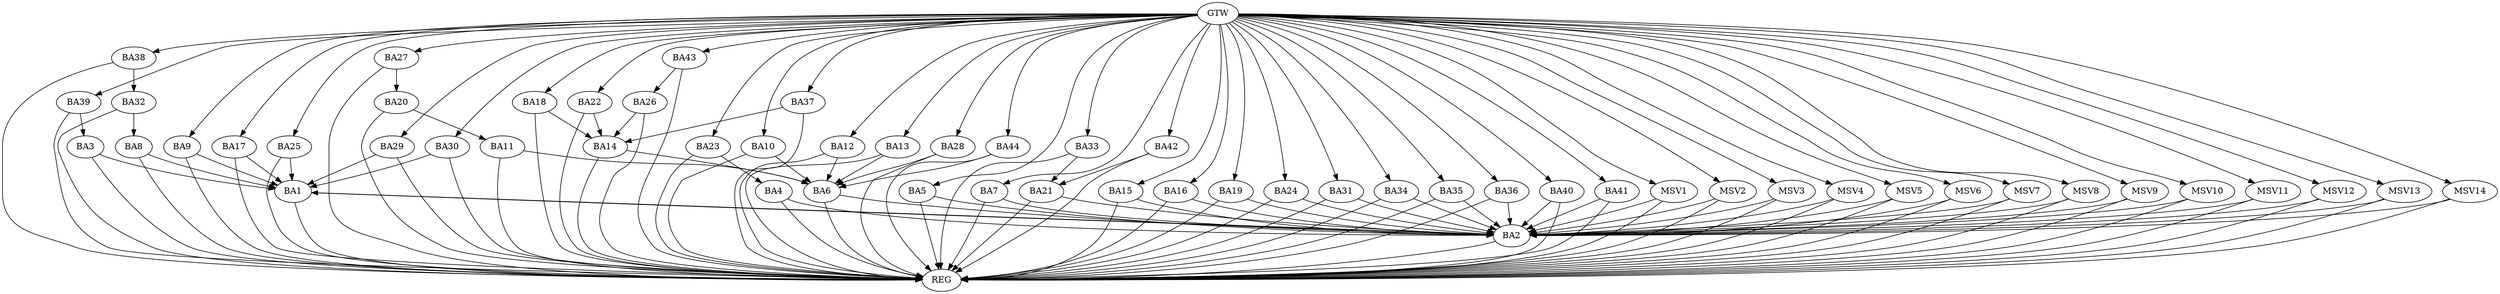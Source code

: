 strict digraph G {
  BA1 [ label="BA1" ];
  BA2 [ label="BA2" ];
  BA3 [ label="BA3" ];
  BA4 [ label="BA4" ];
  BA5 [ label="BA5" ];
  BA6 [ label="BA6" ];
  BA7 [ label="BA7" ];
  BA8 [ label="BA8" ];
  BA9 [ label="BA9" ];
  BA10 [ label="BA10" ];
  BA11 [ label="BA11" ];
  BA12 [ label="BA12" ];
  BA13 [ label="BA13" ];
  BA14 [ label="BA14" ];
  BA15 [ label="BA15" ];
  BA16 [ label="BA16" ];
  BA17 [ label="BA17" ];
  BA18 [ label="BA18" ];
  BA19 [ label="BA19" ];
  BA20 [ label="BA20" ];
  BA21 [ label="BA21" ];
  BA22 [ label="BA22" ];
  BA23 [ label="BA23" ];
  BA24 [ label="BA24" ];
  BA25 [ label="BA25" ];
  BA26 [ label="BA26" ];
  BA27 [ label="BA27" ];
  BA28 [ label="BA28" ];
  BA29 [ label="BA29" ];
  BA30 [ label="BA30" ];
  BA31 [ label="BA31" ];
  BA32 [ label="BA32" ];
  BA33 [ label="BA33" ];
  BA34 [ label="BA34" ];
  BA35 [ label="BA35" ];
  BA36 [ label="BA36" ];
  BA37 [ label="BA37" ];
  BA38 [ label="BA38" ];
  BA39 [ label="BA39" ];
  BA40 [ label="BA40" ];
  BA41 [ label="BA41" ];
  BA42 [ label="BA42" ];
  BA43 [ label="BA43" ];
  BA44 [ label="BA44" ];
  GTW [ label="GTW" ];
  REG [ label="REG" ];
  MSV1 [ label="MSV1" ];
  MSV2 [ label="MSV2" ];
  MSV3 [ label="MSV3" ];
  MSV4 [ label="MSV4" ];
  MSV5 [ label="MSV5" ];
  MSV6 [ label="MSV6" ];
  MSV7 [ label="MSV7" ];
  MSV8 [ label="MSV8" ];
  MSV9 [ label="MSV9" ];
  MSV10 [ label="MSV10" ];
  MSV11 [ label="MSV11" ];
  MSV12 [ label="MSV12" ];
  MSV13 [ label="MSV13" ];
  MSV14 [ label="MSV14" ];
  BA1 -> BA2;
  BA2 -> BA1;
  BA3 -> BA1;
  BA4 -> BA2;
  BA5 -> BA2;
  BA6 -> BA2;
  BA7 -> BA2;
  BA8 -> BA1;
  BA9 -> BA1;
  BA10 -> BA6;
  BA11 -> BA6;
  BA12 -> BA6;
  BA13 -> BA6;
  BA14 -> BA6;
  BA15 -> BA2;
  BA16 -> BA2;
  BA17 -> BA1;
  BA18 -> BA14;
  BA19 -> BA2;
  BA20 -> BA11;
  BA21 -> BA2;
  BA22 -> BA14;
  BA23 -> BA4;
  BA24 -> BA2;
  BA25 -> BA1;
  BA26 -> BA14;
  BA27 -> BA20;
  BA28 -> BA6;
  BA29 -> BA1;
  BA30 -> BA1;
  BA31 -> BA2;
  BA32 -> BA8;
  BA33 -> BA21;
  BA34 -> BA2;
  BA35 -> BA2;
  BA36 -> BA2;
  BA37 -> BA14;
  BA38 -> BA32;
  BA39 -> BA3;
  BA40 -> BA2;
  BA41 -> BA2;
  BA42 -> BA21;
  BA43 -> BA26;
  BA44 -> BA6;
  GTW -> BA5;
  GTW -> BA7;
  GTW -> BA9;
  GTW -> BA10;
  GTW -> BA12;
  GTW -> BA13;
  GTW -> BA15;
  GTW -> BA16;
  GTW -> BA17;
  GTW -> BA18;
  GTW -> BA19;
  GTW -> BA22;
  GTW -> BA23;
  GTW -> BA24;
  GTW -> BA25;
  GTW -> BA27;
  GTW -> BA28;
  GTW -> BA29;
  GTW -> BA30;
  GTW -> BA31;
  GTW -> BA33;
  GTW -> BA34;
  GTW -> BA35;
  GTW -> BA36;
  GTW -> BA37;
  GTW -> BA38;
  GTW -> BA39;
  GTW -> BA40;
  GTW -> BA41;
  GTW -> BA42;
  GTW -> BA43;
  GTW -> BA44;
  BA1 -> REG;
  BA2 -> REG;
  BA3 -> REG;
  BA4 -> REG;
  BA5 -> REG;
  BA6 -> REG;
  BA7 -> REG;
  BA8 -> REG;
  BA9 -> REG;
  BA10 -> REG;
  BA11 -> REG;
  BA12 -> REG;
  BA13 -> REG;
  BA14 -> REG;
  BA15 -> REG;
  BA16 -> REG;
  BA17 -> REG;
  BA18 -> REG;
  BA19 -> REG;
  BA20 -> REG;
  BA21 -> REG;
  BA22 -> REG;
  BA23 -> REG;
  BA24 -> REG;
  BA25 -> REG;
  BA26 -> REG;
  BA27 -> REG;
  BA28 -> REG;
  BA29 -> REG;
  BA30 -> REG;
  BA31 -> REG;
  BA32 -> REG;
  BA33 -> REG;
  BA34 -> REG;
  BA35 -> REG;
  BA36 -> REG;
  BA37 -> REG;
  BA38 -> REG;
  BA39 -> REG;
  BA40 -> REG;
  BA41 -> REG;
  BA42 -> REG;
  BA43 -> REG;
  BA44 -> REG;
  MSV1 -> BA2;
  MSV2 -> BA2;
  MSV3 -> BA2;
  MSV4 -> BA2;
  MSV5 -> BA2;
  MSV6 -> BA2;
  GTW -> MSV1;
  MSV1 -> REG;
  GTW -> MSV2;
  MSV2 -> REG;
  GTW -> MSV3;
  MSV3 -> REG;
  GTW -> MSV4;
  MSV4 -> REG;
  GTW -> MSV5;
  MSV5 -> REG;
  GTW -> MSV6;
  MSV6 -> REG;
  MSV7 -> BA2;
  GTW -> MSV7;
  MSV7 -> REG;
  MSV8 -> BA2;
  GTW -> MSV8;
  MSV8 -> REG;
  MSV9 -> BA2;
  MSV10 -> BA2;
  GTW -> MSV9;
  MSV9 -> REG;
  GTW -> MSV10;
  MSV10 -> REG;
  MSV11 -> BA2;
  MSV12 -> BA2;
  GTW -> MSV11;
  MSV11 -> REG;
  GTW -> MSV12;
  MSV12 -> REG;
  MSV13 -> BA2;
  GTW -> MSV13;
  MSV13 -> REG;
  MSV14 -> BA2;
  GTW -> MSV14;
  MSV14 -> REG;
}
